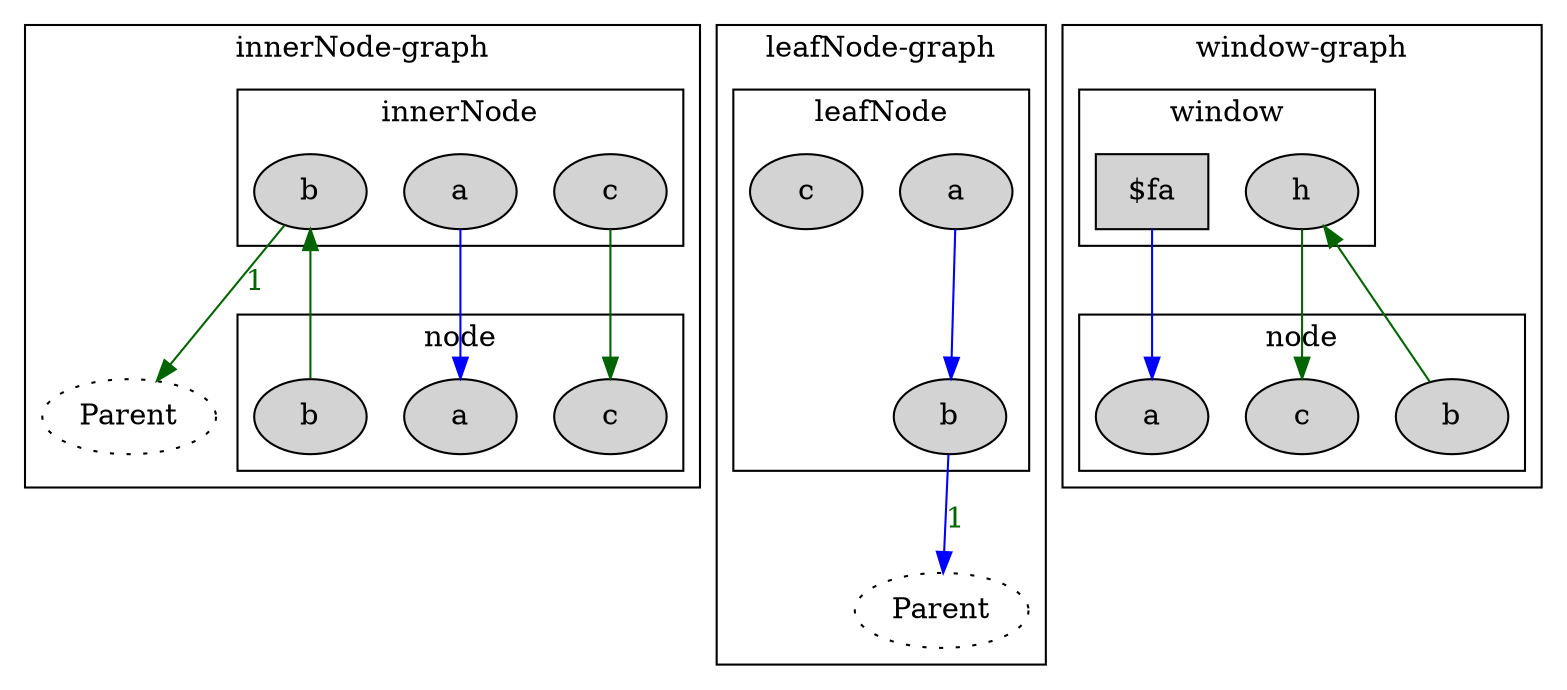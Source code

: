 digraph G{
	subgraph cluster0{
		color=black;
		label="innerNode-graph";
		subgraph cluster1{
			label="innerNode";
			node[style=filled];
			innerNode_a[label="a"];
			innerNode_b[label="b"];
			innerNode_c[label="c"];
		}
		subgraph cluster2{
			label="node";
			node[style=filled];
			innerNode_node_a[label="a"];
			innerNode_node_b[label="b"];
			innerNode_node_c[label="c"];
		}
		parent0[label="Parent",style=dotted];
		innerNode_node_b -> innerNode_b[color=darkgreen];
		innerNode_c -> innerNode_node_c[color=darkgreen];
		innerNode_a -> innerNode_node_a[color=blue];
		innerNode_b -> parent0[color=darkgreen,label="1",fontcolor=darkgreen];
	}
	subgraph cluster3{
		color=black;
		label="leafNode-graph";
		subgraph cluster4{
			label="leafNode";
			node[style=filled];
			leafNode_a[label="a"];
			leafNode_b[label="b"];
			leafNode_c[label="c"];
		}
		parent1[label="Parent",style=dotted];
		leafNode_a -> leafNode_b[color=blue];
		leafNode_b -> parent1[color=blue,label="1",fontcolor=darkgreen];
	}
	subgraph cluster5{
		color=black;
		label="window-graph";
		subgraph cluster6{
			label="window";
			node[style=filled];
			window_h[label="h"];
			window_fa[label="$fa", shape=box];
		}
		subgraph cluster7{
			label="node";
			node[style=filled];
			window_node_a[label="a"];
			window_node_b[label="b"];
			window_node_c[label="c"];
		}
		window_node_b -> window_h[color=darkgreen];
		window_h -> window_node_c[color=darkgreen];
		window_fa -> window_node_a[color=blue];
	}
}